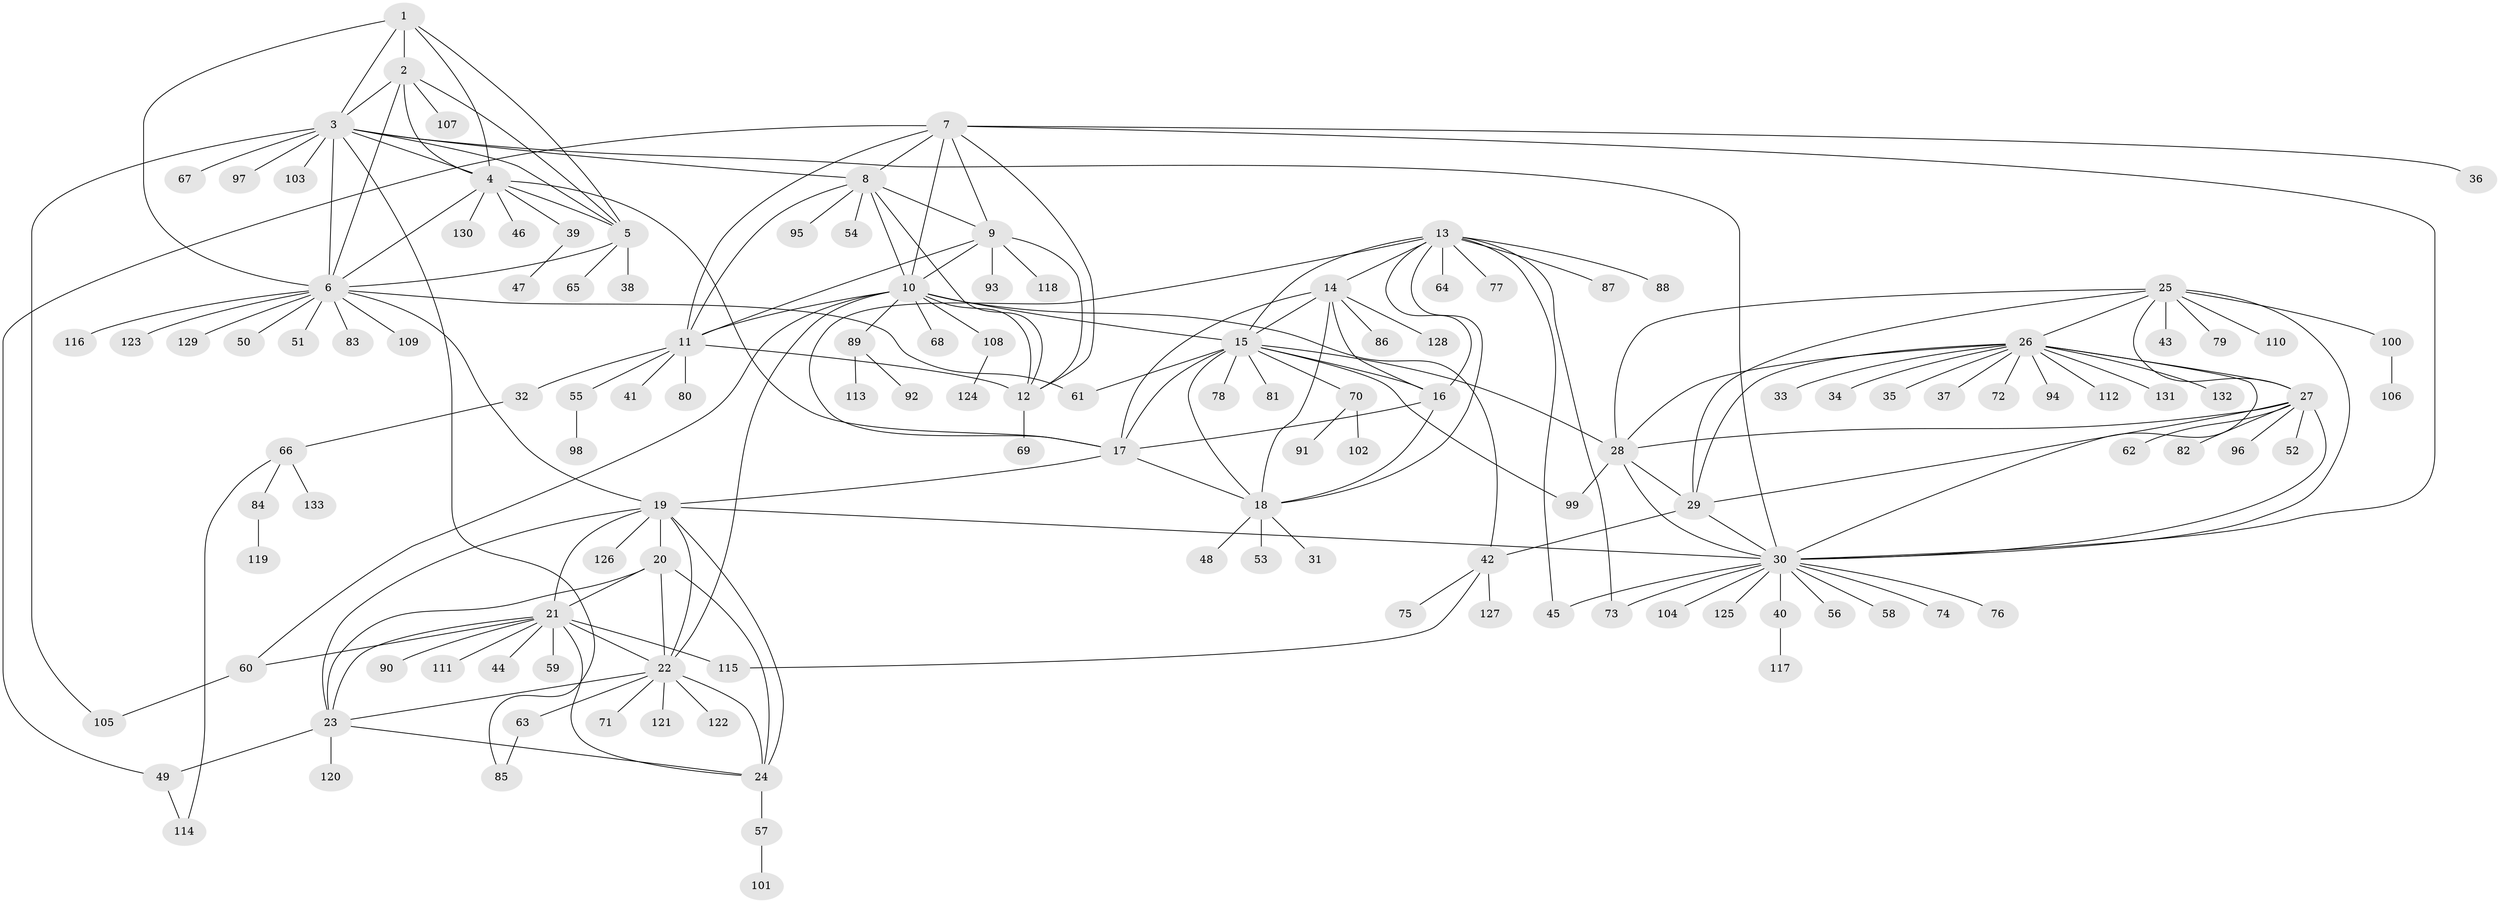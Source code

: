 // Generated by graph-tools (version 1.1) at 2025/16/03/09/25 04:16:02]
// undirected, 133 vertices, 199 edges
graph export_dot {
graph [start="1"]
  node [color=gray90,style=filled];
  1;
  2;
  3;
  4;
  5;
  6;
  7;
  8;
  9;
  10;
  11;
  12;
  13;
  14;
  15;
  16;
  17;
  18;
  19;
  20;
  21;
  22;
  23;
  24;
  25;
  26;
  27;
  28;
  29;
  30;
  31;
  32;
  33;
  34;
  35;
  36;
  37;
  38;
  39;
  40;
  41;
  42;
  43;
  44;
  45;
  46;
  47;
  48;
  49;
  50;
  51;
  52;
  53;
  54;
  55;
  56;
  57;
  58;
  59;
  60;
  61;
  62;
  63;
  64;
  65;
  66;
  67;
  68;
  69;
  70;
  71;
  72;
  73;
  74;
  75;
  76;
  77;
  78;
  79;
  80;
  81;
  82;
  83;
  84;
  85;
  86;
  87;
  88;
  89;
  90;
  91;
  92;
  93;
  94;
  95;
  96;
  97;
  98;
  99;
  100;
  101;
  102;
  103;
  104;
  105;
  106;
  107;
  108;
  109;
  110;
  111;
  112;
  113;
  114;
  115;
  116;
  117;
  118;
  119;
  120;
  121;
  122;
  123;
  124;
  125;
  126;
  127;
  128;
  129;
  130;
  131;
  132;
  133;
  1 -- 2;
  1 -- 3;
  1 -- 4;
  1 -- 5;
  1 -- 6;
  2 -- 3;
  2 -- 4;
  2 -- 5;
  2 -- 6;
  2 -- 107;
  3 -- 4;
  3 -- 5;
  3 -- 6;
  3 -- 8;
  3 -- 30;
  3 -- 67;
  3 -- 85;
  3 -- 97;
  3 -- 103;
  3 -- 105;
  4 -- 5;
  4 -- 6;
  4 -- 17;
  4 -- 39;
  4 -- 46;
  4 -- 130;
  5 -- 6;
  5 -- 38;
  5 -- 65;
  6 -- 19;
  6 -- 50;
  6 -- 51;
  6 -- 61;
  6 -- 83;
  6 -- 109;
  6 -- 116;
  6 -- 123;
  6 -- 129;
  7 -- 8;
  7 -- 9;
  7 -- 10;
  7 -- 11;
  7 -- 12;
  7 -- 30;
  7 -- 36;
  7 -- 49;
  8 -- 9;
  8 -- 10;
  8 -- 11;
  8 -- 12;
  8 -- 54;
  8 -- 95;
  9 -- 10;
  9 -- 11;
  9 -- 12;
  9 -- 93;
  9 -- 118;
  10 -- 11;
  10 -- 12;
  10 -- 15;
  10 -- 22;
  10 -- 42;
  10 -- 60;
  10 -- 68;
  10 -- 89;
  10 -- 108;
  11 -- 12;
  11 -- 32;
  11 -- 41;
  11 -- 55;
  11 -- 80;
  12 -- 69;
  13 -- 14;
  13 -- 15;
  13 -- 16;
  13 -- 17;
  13 -- 18;
  13 -- 45;
  13 -- 64;
  13 -- 73;
  13 -- 77;
  13 -- 87;
  13 -- 88;
  14 -- 15;
  14 -- 16;
  14 -- 17;
  14 -- 18;
  14 -- 86;
  14 -- 128;
  15 -- 16;
  15 -- 17;
  15 -- 18;
  15 -- 28;
  15 -- 61;
  15 -- 70;
  15 -- 78;
  15 -- 81;
  15 -- 99;
  16 -- 17;
  16 -- 18;
  17 -- 18;
  17 -- 19;
  18 -- 31;
  18 -- 48;
  18 -- 53;
  19 -- 20;
  19 -- 21;
  19 -- 22;
  19 -- 23;
  19 -- 24;
  19 -- 30;
  19 -- 126;
  20 -- 21;
  20 -- 22;
  20 -- 23;
  20 -- 24;
  21 -- 22;
  21 -- 23;
  21 -- 24;
  21 -- 44;
  21 -- 59;
  21 -- 60;
  21 -- 90;
  21 -- 111;
  21 -- 115;
  22 -- 23;
  22 -- 24;
  22 -- 63;
  22 -- 71;
  22 -- 121;
  22 -- 122;
  23 -- 24;
  23 -- 49;
  23 -- 120;
  24 -- 57;
  25 -- 26;
  25 -- 27;
  25 -- 28;
  25 -- 29;
  25 -- 30;
  25 -- 43;
  25 -- 79;
  25 -- 100;
  25 -- 110;
  26 -- 27;
  26 -- 28;
  26 -- 29;
  26 -- 30;
  26 -- 33;
  26 -- 34;
  26 -- 35;
  26 -- 37;
  26 -- 72;
  26 -- 94;
  26 -- 112;
  26 -- 131;
  26 -- 132;
  27 -- 28;
  27 -- 29;
  27 -- 30;
  27 -- 52;
  27 -- 62;
  27 -- 82;
  27 -- 96;
  28 -- 29;
  28 -- 30;
  28 -- 99;
  29 -- 30;
  29 -- 42;
  30 -- 40;
  30 -- 45;
  30 -- 56;
  30 -- 58;
  30 -- 73;
  30 -- 74;
  30 -- 76;
  30 -- 104;
  30 -- 125;
  32 -- 66;
  39 -- 47;
  40 -- 117;
  42 -- 75;
  42 -- 115;
  42 -- 127;
  49 -- 114;
  55 -- 98;
  57 -- 101;
  60 -- 105;
  63 -- 85;
  66 -- 84;
  66 -- 114;
  66 -- 133;
  70 -- 91;
  70 -- 102;
  84 -- 119;
  89 -- 92;
  89 -- 113;
  100 -- 106;
  108 -- 124;
}
